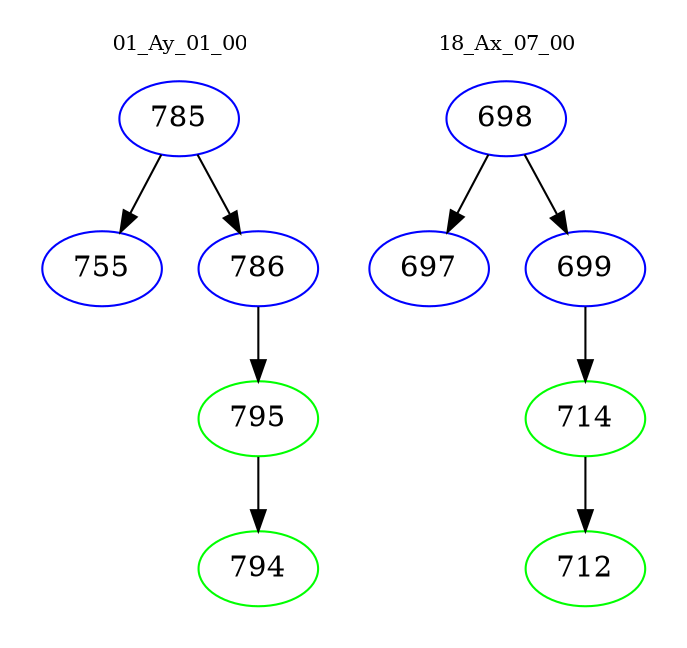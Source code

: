 digraph{
subgraph cluster_0 {
color = white
label = "01_Ay_01_00";
fontsize=10;
T0_785 [label="785", color="blue"]
T0_785 -> T0_755 [color="black"]
T0_755 [label="755", color="blue"]
T0_785 -> T0_786 [color="black"]
T0_786 [label="786", color="blue"]
T0_786 -> T0_795 [color="black"]
T0_795 [label="795", color="green"]
T0_795 -> T0_794 [color="black"]
T0_794 [label="794", color="green"]
}
subgraph cluster_1 {
color = white
label = "18_Ax_07_00";
fontsize=10;
T1_698 [label="698", color="blue"]
T1_698 -> T1_697 [color="black"]
T1_697 [label="697", color="blue"]
T1_698 -> T1_699 [color="black"]
T1_699 [label="699", color="blue"]
T1_699 -> T1_714 [color="black"]
T1_714 [label="714", color="green"]
T1_714 -> T1_712 [color="black"]
T1_712 [label="712", color="green"]
}
}
